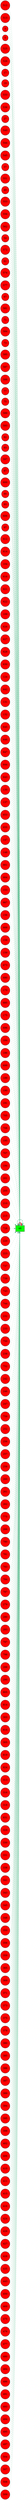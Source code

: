 digraph G{
rankdir=LR;
512 [style=filled, shape=circle, fillcolor="#fe0000", label="512"];
513 [style=filled, shape=circle, fillcolor="#fe0000", label="513"];
3 [style=filled, shape=circle, fillcolor="#fe0000", label="3"];
5 [style=filled, shape=circle, fillcolor="#fe0000", label="5"];
525 [style=filled, shape=circle, fillcolor="#fe0000", label="525"];
526 [style=filled, shape=circle, fillcolor="#fe0000", label="526"];
17 [style=filled, shape=circle, fillcolor="#fe0000", label="17"];
19 [style=filled, shape=circle, fillcolor="#fe0000", label="19"];
533 [style=filled, shape=circle, fillcolor="#fe0000", label="533"];
536 [style=filled, shape=circle, fillcolor="#fe0000", label="536"];
27 [style=filled, shape=circle, fillcolor="#fe0000", label="27"];
540 [style=filled, shape=circle, fillcolor="#fe0000", label="540"];
544 [style=filled, shape=circle, fillcolor="#fe0000", label="544"];
545 [style=filled, shape=circle, fillcolor="#fe0000", label="545"];
37 [style=filled, shape=circle, fillcolor="#fe0000", label="37"];
551 [style=filled, shape=circle, fillcolor="#fe0000", label="551"];
40 [style=filled, shape=circle, fillcolor="#fe0000", label="40"];
553 [style=filled, shape=circle, fillcolor="#fe0000", label="553"];
556 [style=filled, shape=circle, fillcolor="#fe0000", label="556"];
48 [style=filled, shape=box, fillcolor="#02fc00", label="48"];
562 [style=filled, shape=circle, fillcolor="#fe0000", label="562"];
54 [style=filled, shape=circle, fillcolor="#fe0000", label="54"];
572 [style=filled, shape=circle, fillcolor="#fe0000", label="572"];
61 [style=filled, shape=circle, fillcolor="#fe0000", label="61"];
574 [style=filled, shape=circle, fillcolor="#fe0000", label="574"];
577 [style=filled, shape=circle, fillcolor="#fe0000", label="577"];
67 [style=filled, shape=circle, fillcolor="#fe0000", label="67"];
581 [style=filled, shape=circle, fillcolor="#fe0000", label="581"];
71 [style=filled, shape=circle, fillcolor="#fe0000", label="71"];
584 [style=filled, shape=circle, fillcolor="#fe0000", label="584"];
73 [style=filled, shape=circle, fillcolor="#fe0000", label="73"];
585 [style=filled, shape=circle, fillcolor="#fe0000", label="585"];
587 [style=filled, shape=circle, fillcolor="#fe0000", label="587"];
588 [style=filled, shape=circle, fillcolor="#fe0000", label="588"];
77 [style=filled, shape=circle, fillcolor="#fe0000", label="77"];
75 [style=filled, shape=circle, fillcolor="#fe0000", label="75"];
589 [style=filled, shape=circle, fillcolor="#fe0000", label="589"];
593 [style=filled, shape=circle, fillcolor="#fe0000", label="593"];
82 [style=filled, shape=circle, fillcolor="#fe0000", label="82"];
83 [style=filled, shape=circle, fillcolor="#fe0000", label="83"];
597 [style=filled, shape=circle, fillcolor="#fe0000", label="597"];
87 [style=filled, shape=circle, fillcolor="#fe0000", label="87"];
600 [style=filled, shape=circle, fillcolor="#fe0000", label="600"];
90 [style=filled, shape=circle, fillcolor="#fe0000", label="90"];
93 [style=filled, shape=circle, fillcolor="#fe0000", label="93"];
606 [style=filled, shape=circle, fillcolor="#fe0000", label="606"];
97 [style=filled, shape=circle, fillcolor="#fe0000", label="97"];
612 [style=filled, shape=circle, fillcolor="#fe0000", label="612"];
614 [style=filled, shape=circle, fillcolor="#fe0000", label="614"];
104 [style=filled, shape=circle, fillcolor="#fe0000", label="104"];
616 [style=filled, shape=circle, fillcolor="#fe0000", label="616"];
621 [style=filled, shape=circle, fillcolor="#fe0000", label="621"];
622 [style=filled, shape=circle, fillcolor="#fe0000", label="622"];
109 [style=filled, shape=circle, fillcolor="#fe0000", label="109"];
626 [style=filled, shape=circle, fillcolor="#fe0000", label="626"];
627 [style=filled, shape=circle, fillcolor="#fe0000", label="627"];
628 [style=filled, shape=circle, fillcolor="#fe0000", label="628"];
630 [style=filled, shape=circle, fillcolor="#fe0000", label="630"];
124 [style=filled, shape=circle, fillcolor="#fe0000", label="124"];
642 [style=filled, shape=circle, fillcolor="#fe0000", label="642"];
131 [style=filled, shape=circle, fillcolor="#fe0000", label="131"];
132 [style=filled, shape=circle, fillcolor="#fe0000", label="132"];
645 [style=filled, shape=circle, fillcolor="#fe0000", label="645"];
646 [style=filled, shape=circle, fillcolor="#fe0000", label="646"];
647 [style=filled, shape=circle, fillcolor="#fe0000", label="647"];
644 [style=filled, shape=circle, fillcolor="#fe0000", label="644"];
643 [style=filled, shape=circle, fillcolor="#fe0000", label="643"];
130 [style=filled, shape=circle, fillcolor="#fe0000", label="130"];
137 [style=filled, shape=circle, fillcolor="#fe0000", label="137"];
653 [style=filled, shape=circle, fillcolor="#fe0000", label="653"];
655 [style=filled, shape=circle, fillcolor="#fe0000", label="655"];
147 [style=filled, shape=circle, fillcolor="#fe0000", label="147"];
148 [style=filled, shape=circle, fillcolor="#fe0000", label="148"];
661 [style=filled, shape=circle, fillcolor="#fe0000", label="661"];
664 [style=filled, shape=circle, fillcolor="#fe0000", label="664"];
153 [style=filled, shape=circle, fillcolor="#fe0000", label="153"];
667 [style=filled, shape=circle, fillcolor="#fe0000", label="667"];
156 [style=filled, shape=circle, fillcolor="#fe0000", label="156"];
669 [style=filled, shape=circle, fillcolor="#fe0000", label="669"];
158 [style=filled, shape=circle, fillcolor="#fe0000", label="158"];
159 [style=filled, shape=circle, fillcolor="#fe0000", label="159"];
673 [style=filled, shape=circle, fillcolor="#fe0000", label="673"];
680 [style=filled, shape=circle, fillcolor="#fe0000", label="680"];
170 [style=filled, shape=circle, fillcolor="#fe0000", label="170"];
685 [style=filled, shape=circle, fillcolor="#fe0000", label="685"];
175 [style=filled, shape=circle, fillcolor="#fe0000", label="175"];
696 [style=filled, shape=circle, fillcolor="#fe0000", label="696"];
184 [style=filled, shape=circle, fillcolor="#fe0000", label="184"];
186 [style=filled, shape=circle, fillcolor="#fe0000", label="186"];
699 [style=filled, shape=circle, fillcolor="#fe0000", label="699"];
189 [style=filled, shape=circle, fillcolor="#fe0000", label="189"];
190 [style=filled, shape=circle, fillcolor="#fe0000", label="190"];
191 [style=filled, shape=circle, fillcolor="#fe0000", label="191"];
705 [style=filled, shape=circle, fillcolor="#fe0000", label="705"];
706 [style=filled, shape=circle, fillcolor="#fe0000", label="706"];
195 [style=filled, shape=circle, fillcolor="#fe0000", label="195"];
707 [style=filled, shape=circle, fillcolor="#fe0000", label="707"];
194 [style=filled, shape=circle, fillcolor="#fe0000", label="194"];
201 [style=filled, shape=circle, fillcolor="#fe0000", label="201"];
205 [style=filled, shape=circle, fillcolor="#fe0000", label="205"];
210 [style=filled, shape=circle, fillcolor="#fe0000", label="210"];
215 [style=filled, shape=circle, fillcolor="#fe0000", label="215"];
728 [style=filled, shape=circle, fillcolor="#fe0000", label="728"];
220 [style=filled, shape=circle, fillcolor="#fe0000", label="220"];
223 [style=filled, shape=circle, fillcolor="#fe0000", label="223"];
737 [style=filled, shape=circle, fillcolor="#fe0000", label="737"];
739 [style=filled, shape=circle, fillcolor="#fe0000", label="739"];
743 [style=filled, shape=circle, fillcolor="#fe0000", label="743"];
744 [style=filled, shape=circle, fillcolor="#fe0000", label="744"];
232 [style=filled, shape=circle, fillcolor="#fe0000", label="232"];
233 [style=filled, shape=circle, fillcolor="#fe0000", label="233"];
750 [style=filled, shape=circle, fillcolor="#fe0000", label="750"];
238 [style=filled, shape=circle, fillcolor="#fe0000", label="238"];
752 [style=filled, shape=circle, fillcolor="#fe0000", label="752"];
242 [style=filled, shape=circle, fillcolor="#fe0000", label="242"];
246 [style=filled, shape=circle, fillcolor="#fe0000", label="246"];
247 [style=filled, shape=circle, fillcolor="#fe0000", label="247"];
759 [style=filled, shape=circle, fillcolor="#fe0000", label="759"];
252 [style=filled, shape=circle, fillcolor="#fe0000", label="252"];
256 [style=filled, shape=circle, fillcolor="#fe0000", label="256"];
257 [style=filled, shape=circle, fillcolor="#fe0000", label="257"];
258 [style=filled, shape=circle, fillcolor="#fe0000", label="258"];
260 [style=filled, shape=circle, fillcolor="#fe0000", label="260"];
261 [style=filled, shape=circle, fillcolor="#fe0000", label="261"];
262 [style=filled, shape=circle, fillcolor="#fe0000", label="262"];
775 [style=filled, shape=circle, fillcolor="#fe0000", label="775"];
266 [style=filled, shape=circle, fillcolor="#fe0000", label="266"];
780 [style=filled, shape=circle, fillcolor="#fe0000", label="780"];
781 [style=filled, shape=circle, fillcolor="#fe0000", label="781"];
783 [style=filled, shape=circle, fillcolor="#fe0000", label="783"];
784 [style=filled, shape=circle, fillcolor="#fe0000", label="784"];
787 [style=filled, shape=circle, fillcolor="#fe0000", label="787"];
279 [style=filled, shape=circle, fillcolor="#fe0000", label="279"];
280 [style=filled, shape=circle, fillcolor="#fe0000", label="280"];
283 [style=filled, shape=circle, fillcolor="#fe0000", label="283"];
797 [style=filled, shape=circle, fillcolor="#fe0000", label="797"];
798 [style=filled, shape=circle, fillcolor="#fe0000", label="798"];
288 [style=filled, shape=circle, fillcolor="#fe0000", label="288"];
290 [style=filled, shape=circle, fillcolor="#fe0000", label="290"];
805 [style=filled, shape=circle, fillcolor="#fe0000", label="805"];
814 [style=filled, shape=circle, fillcolor="#fe0000", label="814"];
303 [style=filled, shape=circle, fillcolor="#fe0000", label="303"];
816 [style=filled, shape=circle, fillcolor="#fe0000", label="816"];
305 [style=filled, shape=circle, fillcolor="#fe0000", label="305"];
819 [style=filled, shape=circle, fillcolor="#fe0000", label="819"];
824 [style=filled, shape=circle, fillcolor="#fe0000", label="824"];
313 [style=filled, shape=circle, fillcolor="#fe0000", label="313"];
316 [style=filled, shape=circle, fillcolor="#fe0000", label="316"];
318 [style=filled, shape=circle, fillcolor="#fe0000", label="318"];
831 [style=filled, shape=circle, fillcolor="#fe0000", label="831"];
329 [style=filled, shape=circle, fillcolor="#fe0000", label="329"];
330 [style=filled, shape=circle, fillcolor="#fe0000", label="330"];
331 [style=filled, shape=circle, fillcolor="#fe0000", label="331"];
338 [style=filled, shape=circle, fillcolor="#fe0000", label="338"];
341 [style=filled, shape=circle, fillcolor="#fe0000", label="341"];
343 [style=filled, shape=circle, fillcolor="#fe0000", label="343"];
345 [style=filled, shape=circle, fillcolor="#fe0000", label="345"];
348 [style=filled, shape=circle, fillcolor="#fe0000", label="348"];
350 [style=filled, shape=circle, fillcolor="#fe0000", label="350"];
356 [style=filled, shape=circle, fillcolor="#fe0000", label="356"];
359 [style=filled, shape=circle, fillcolor="#fe0000", label="359"];
365 [style=filled, shape=circle, fillcolor="#fe0000", label="365"];
369 [style=filled, shape=circle, fillcolor="#fe0000", label="369"];
371 [style=filled, shape=circle, fillcolor="#fe0000", label="371"];
373 [style=filled, shape=circle, fillcolor="#fe0000", label="373"];
375 [style=filled, shape=circle, fillcolor="#fe0000", label="375"];
378 [style=filled, shape=circle, fillcolor="#fe0000", label="378"];
380 [style=filled, shape=circle, fillcolor="#fe0000", label="380"];
385 [style=filled, shape=circle, fillcolor="#fe0000", label="385"];
386 [style=filled, shape=circle, fillcolor="#fe0000", label="386"];
387 [style=filled, shape=circle, fillcolor="#fe0000", label="387"];
389 [style=filled, shape=circle, fillcolor="#fe0000", label="389"];
394 [style=filled, shape=circle, fillcolor="#fe0000", label="394"];
395 [style=filled, shape=circle, fillcolor="#fe0000", label="395"];
398 [style=filled, shape=circle, fillcolor="#fe0000", label="398"];
402 [style=filled, shape=circle, fillcolor="#fe0000", label="402"];
406 [style=filled, shape=circle, fillcolor="#fe0000", label="406"];
410 [style=filled, shape=circle, fillcolor="#fe0000", label="410"];
411 [style=filled, shape=circle, fillcolor="#fe0000", label="411"];
415 [style=filled, shape=circle, fillcolor="#fe0000", label="415"];
416 [style=filled, shape=circle, fillcolor="#fe0000", label="416"];
424 [style=filled, shape=circle, fillcolor="#fe0000", label="424"];
426 [style=filled, shape=circle, fillcolor="#fe0000", label="426"];
427 [style=filled, shape=circle, fillcolor="#fe0000", label="427"];
428 [style=filled, shape=circle, fillcolor="#fe0000", label="428"];
435 [style=filled, shape=circle, fillcolor="#fe0000", label="435"];
443 [style=filled, shape=circle, fillcolor="#fe0000", label="443"];
450 [style=filled, shape=circle, fillcolor="#fe0000", label="450"];
469 [style=filled, shape=circle, fillcolor="#fe0000", label="469"];
470 [style=filled, shape=circle, fillcolor="#fe0000", label="470"];
476 [style=filled, shape=circle, fillcolor="#fe0000", label="476"];
477 [style=filled, shape=circle, fillcolor="#fe0000", label="477"];
480 [style=filled, shape=circle, fillcolor="#fe0000", label="480"];
484 [style=filled, shape=circle, fillcolor="#fe0000", label="484"];
486 [style=filled, shape=circle, fillcolor="#fe0000", label="486"];
491 [style=filled, shape=circle, fillcolor="#fe0000", label="491"];
493 [style=filled, shape=circle, fillcolor="#fe0000", label="493"];
494 [style=filled, shape=circle, fillcolor="#fe0000", label="494"];
495 [style=filled, shape=circle, fillcolor="#fe0000", label="495"];
497 [style=filled, shape=circle, fillcolor="#fe0000", label="497"];
504 [style=filled, shape=circle, fillcolor="#fe0000", label="504"];
507 [style=filled, shape=circle, fillcolor="#fe0000", label="507"];
508 [style=filled, shape=circle, fillcolor="#fe0000", label="508"];
509 [style=filled, shape=circle, fillcolor="#fe0000", label="509"];
48 -> 48 [color="#e63946",penwidth=4.00];
48 -> 48 [color="#52b788",style=dashed,penwidth=3.00];
73 -> 48 [color="#52b788",style=dashed,penwidth=0.79];
588 -> 48 [color="#52b788",style=dashed,penwidth=0.79];
647 -> 48 [color="#52b788",style=dashed,penwidth=0.79];
612 -> 48 [color="#52b788",style=dashed,penwidth=0.77];
415 -> 48 [color="#52b788",style=dashed,penwidth=0.76];
170 -> 48 [color="#52b788",style=dashed,penwidth=0.76];
132 -> 48 [color="#52b788",style=dashed,penwidth=0.75];
783 -> 48 [color="#52b788",style=dashed,penwidth=0.74];
655 -> 48 [color="#52b788",style=dashed,penwidth=0.73];
504 -> 48 [color="#52b788",style=dashed,penwidth=0.69];
562 -> 48 [color="#52b788",style=dashed,penwidth=0.68];
195 -> 48 [color="#52b788",style=dashed,penwidth=0.68];
680 -> 48 [color="#52b788",style=dashed,penwidth=0.66];
525 -> 48 [color="#52b788",style=dashed,penwidth=0.66];
661 -> 48 [color="#52b788",style=dashed,penwidth=0.66];
443 -> 48 [color="#52b788",style=dashed,penwidth=0.65];
5 -> 48 [color="#52b788",style=dashed,penwidth=0.64];
476 -> 48 [color="#52b788",style=dashed,penwidth=0.64];
556 -> 48 [color="#52b788",style=dashed,penwidth=0.64];
3 -> 48 [color="#52b788",style=dashed,penwidth=0.62];
406 -> 48 [color="#52b788",style=dashed,penwidth=0.61];
356 -> 48 [color="#52b788",style=dashed,penwidth=0.60];
664 -> 48 [color="#52b788",style=dashed,penwidth=0.60];
77 -> 48 [color="#52b788",style=dashed,penwidth=0.59];
585 -> 48 [color="#52b788",style=dashed,penwidth=0.59];
71 -> 48 [color="#52b788",style=dashed,penwidth=0.59];
572 -> 48 [color="#52b788",style=dashed,penwidth=0.59];
331 -> 48 [color="#52b788",style=dashed,penwidth=0.59];
380 -> 48 [color="#52b788",style=dashed,penwidth=0.58];
551 -> 48 [color="#52b788",style=dashed,penwidth=0.58];
387 -> 48 [color="#52b788",style=dashed,penwidth=0.58];
622 -> 48 [color="#52b788",style=dashed,penwidth=0.58];
667 -> 48 [color="#52b788",style=dashed,penwidth=0.57];
509 -> 48 [color="#52b788",style=dashed,penwidth=0.57];
493 -> 48 [color="#52b788",style=dashed,penwidth=0.57];
359 -> 48 [color="#52b788",style=dashed,penwidth=0.57];
247 -> 48 [color="#52b788",style=dashed,penwidth=0.57];
587 -> 48 [color="#52b788",style=dashed,penwidth=0.56];
512 -> 48 [color="#52b788",style=dashed,penwidth=0.56];
646 -> 48 [color="#52b788",style=dashed,penwidth=0.56];
426 -> 48 [color="#52b788",style=dashed,penwidth=0.53];
775 -> 48 [color="#52b788",style=dashed,penwidth=0.52];
707 -> 48 [color="#52b788",style=dashed,penwidth=0.52];
124 -> 48 [color="#52b788",style=dashed,penwidth=0.50];
450 -> 48 [color="#52b788",style=dashed,penwidth=0.50];
93 -> 48 [color="#52b788",style=dashed,penwidth=0.50];
540 -> 48 [color="#52b788",style=dashed,penwidth=0.50];
699 -> 48 [color="#52b788",style=dashed,penwidth=0.50];
258 -> 48 [color="#52b788",style=dashed,penwidth=0.50];
386 -> 48 [color="#52b788",style=dashed,penwidth=0.50];
371 -> 48 [color="#52b788",style=dashed,penwidth=0.50];
341 -> 48 [color="#52b788",style=dashed,penwidth=0.50];
628 -> 48 [color="#52b788",style=dashed,penwidth=0.50];
131 -> 48 [color="#52b788",style=dashed,penwidth=0.50];
653 -> 48 [color="#52b788",style=dashed,penwidth=0.50];
19 -> 48 [color="#52b788",style=dashed,penwidth=0.50];
175 -> 48 [color="#52b788",style=dashed,penwidth=0.50];
330 -> 48 [color="#52b788",style=dashed,penwidth=0.50];
673 -> 48 [color="#52b788",style=dashed,penwidth=0.50];
90 -> 48 [color="#52b788",style=dashed,penwidth=0.50];
402 -> 48 [color="#52b788",style=dashed,penwidth=0.50];
97 -> 48 [color="#52b788",style=dashed,penwidth=0.50];
497 -> 48 [color="#52b788",style=dashed,penwidth=0.50];
365 -> 48 [color="#52b788",style=dashed,penwidth=0.50];
378 -> 48 [color="#52b788",style=dashed,penwidth=0.50];
201 -> 48 [color="#52b788",style=dashed,penwidth=0.50];
246 -> 48 [color="#52b788",style=dashed,penwidth=0.50];
744 -> 48 [color="#52b788",style=dashed,penwidth=0.50];
261 -> 48 [color="#52b788",style=dashed,penwidth=0.50];
318 -> 48 [color="#52b788",style=dashed,penwidth=0.50];
470 -> 48 [color="#52b788",style=dashed,penwidth=0.50];
469 -> 48 [color="#52b788",style=dashed,penwidth=0.50];
614 -> 48 [color="#52b788",style=dashed,penwidth=0.50];
242 -> 48 [color="#52b788",style=dashed,penwidth=0.50];
428 -> 48 [color="#52b788",style=dashed,penwidth=0.50];
508 -> 48 [color="#52b788",style=dashed,penwidth=0.50];
158 -> 48 [color="#52b788",style=dashed,penwidth=0.50];
290 -> 48 [color="#52b788",style=dashed,penwidth=0.50];
316 -> 48 [color="#52b788",style=dashed,penwidth=0.50];
54 -> 48 [color="#52b788",style=dashed,penwidth=0.50];
189 -> 48 [color="#52b788",style=dashed,penwidth=0.50];
257 -> 48 [color="#52b788",style=dashed,penwidth=0.50];
303 -> 48 [color="#52b788",style=dashed,penwidth=0.50];
279 -> 48 [color="#52b788",style=dashed,penwidth=0.50];
159 -> 48 [color="#52b788",style=dashed,penwidth=0.50];
584 -> 48 [color="#52b788",style=dashed,penwidth=0.50];
395 -> 48 [color="#52b788",style=dashed,penwidth=0.50];
814 -> 48 [color="#52b788",style=dashed,penwidth=0.50];
75 -> 48 [color="#52b788",style=dashed,penwidth=0.50];
750 -> 48 [color="#52b788",style=dashed,penwidth=0.50];
389 -> 48 [color="#52b788",style=dashed,penwidth=0.50];
343 -> 48 [color="#52b788",style=dashed,penwidth=0.50];
288 -> 48 [color="#52b788",style=dashed,penwidth=0.50];
696 -> 48 [color="#52b788",style=dashed,penwidth=0.50];
645 -> 48 [color="#52b788",style=dashed,penwidth=0.50];
669 -> 48 [color="#52b788",style=dashed,penwidth=0.50];
394 -> 48 [color="#52b788",style=dashed,penwidth=0.50];
37 -> 48 [color="#52b788",style=dashed,penwidth=0.50];
819 -> 48 [color="#52b788",style=dashed,penwidth=0.50];
266 -> 48 [color="#52b788",style=dashed,penwidth=0.50];
494 -> 48 [color="#52b788",style=dashed,penwidth=0.50];
215 -> 48 [color="#52b788",style=dashed,penwidth=0.50];
262 -> 48 [color="#52b788",style=dashed,penwidth=0.50];
205 -> 48 [color="#52b788",style=dashed,penwidth=0.50];
495 -> 48 [color="#52b788",style=dashed,penwidth=0.50];
210 -> 48 [color="#52b788",style=dashed,penwidth=0.50];
533 -> 48 [color="#52b788",style=dashed,penwidth=0.50];
223 -> 48 [color="#52b788",style=dashed,penwidth=0.50];
536 -> 48 [color="#52b788",style=dashed,penwidth=0.50];
780 -> 48 [color="#52b788",style=dashed,penwidth=0.50];
743 -> 48 [color="#52b788",style=dashed,penwidth=0.50];
787 -> 48 [color="#52b788",style=dashed,penwidth=0.50];
186 -> 48 [color="#52b788",style=dashed,penwidth=0.50];
410 -> 48 [color="#52b788",style=dashed,penwidth=0.50];
348 -> 48 [color="#52b788",style=dashed,penwidth=0.50];
627 -> 48 [color="#52b788",style=dashed,penwidth=0.50];
797 -> 48 [color="#52b788",style=dashed,penwidth=0.50];
411 -> 48 [color="#52b788",style=dashed,penwidth=0.50];
424 -> 48 [color="#52b788",style=dashed,penwidth=0.50];
83 -> 48 [color="#52b788",style=dashed,penwidth=0.50];
491 -> 48 [color="#52b788",style=dashed,penwidth=0.50];
260 -> 48 [color="#52b788",style=dashed,penwidth=0.50];
369 -> 48 [color="#52b788",style=dashed,penwidth=0.50];
435 -> 48 [color="#52b788",style=dashed,penwidth=0.50];
82 -> 48 [color="#52b788",style=dashed,penwidth=0.50];
589 -> 48 [color="#52b788",style=dashed,penwidth=0.50];
577 -> 48 [color="#52b788",style=dashed,penwidth=0.50];
581 -> 48 [color="#52b788",style=dashed,penwidth=0.50];
17 -> 48 [color="#52b788",style=dashed,penwidth=0.50];
477 -> 48 [color="#52b788",style=dashed,penwidth=0.50];
345 -> 48 [color="#52b788",style=dashed,penwidth=0.50];
606 -> 48 [color="#52b788",style=dashed,penwidth=0.50];
416 -> 48 [color="#52b788",style=dashed,penwidth=0.50];
184 -> 48 [color="#52b788",style=dashed,penwidth=0.50];
148 -> 48 [color="#52b788",style=dashed,penwidth=0.50];
759 -> 48 [color="#52b788",style=dashed,penwidth=0.50];
280 -> 48 [color="#52b788",style=dashed,penwidth=0.50];
597 -> 48 [color="#52b788",style=dashed,penwidth=0.50];
147 -> 48 [color="#52b788",style=dashed,penwidth=0.50];
784 -> 48 [color="#52b788",style=dashed,penwidth=0.50];
252 -> 48 [color="#52b788",style=dashed,penwidth=0.50];
87 -> 48 [color="#52b788",style=dashed,penwidth=0.50];
484 -> 48 [color="#52b788",style=dashed,penwidth=0.50];
486 -> 48 [color="#52b788",style=dashed,penwidth=0.50];
507 -> 48 [color="#52b788",style=dashed,penwidth=0.50];
553 -> 48 [color="#52b788",style=dashed,penwidth=0.50];
338 -> 48 [color="#52b788",style=dashed,penwidth=0.50];
283 -> 48 [color="#52b788",style=dashed,penwidth=0.50];
27 -> 48 [color="#52b788",style=dashed,penwidth=0.50];
642 -> 48 [color="#52b788",style=dashed,penwidth=0.50];
256 -> 48 [color="#52b788",style=dashed,penwidth=0.50];
621 -> 48 [color="#52b788",style=dashed,penwidth=0.50];
685 -> 48 [color="#52b788",style=dashed,penwidth=0.50];
190 -> 48 [color="#52b788",style=dashed,penwidth=0.50];
329 -> 48 [color="#52b788",style=dashed,penwidth=0.50];
238 -> 48 [color="#52b788",style=dashed,penwidth=0.50];
313 -> 48 [color="#52b788",style=dashed,penwidth=0.50];
805 -> 48 [color="#52b788",style=dashed,penwidth=0.50];
831 -> 48 [color="#52b788",style=dashed,penwidth=0.50];
232 -> 48 [color="#52b788",style=dashed,penwidth=0.50];
305 -> 48 [color="#52b788",style=dashed,penwidth=0.50];
191 -> 48 [color="#52b788",style=dashed,penwidth=0.50];
427 -> 48 [color="#52b788",style=dashed,penwidth=0.50];
752 -> 48 [color="#52b788",style=dashed,penwidth=0.50];
781 -> 48 [color="#52b788",style=dashed,penwidth=0.50];
104 -> 48 [color="#52b788",style=dashed,penwidth=0.50];
824 -> 48 [color="#52b788",style=dashed,penwidth=0.50];
705 -> 48 [color="#52b788",style=dashed,penwidth=0.50];
706 -> 48 [color="#52b788",style=dashed,penwidth=0.50];
600 -> 48 [color="#52b788",style=dashed,penwidth=0.50];
644 -> 48 [color="#52b788",style=dashed,penwidth=0.50];
373 -> 48 [color="#52b788",style=dashed,penwidth=0.50];
375 -> 48 [color="#52b788",style=dashed,penwidth=0.50];
40 -> 48 [color="#52b788",style=dashed,penwidth=0.50];
630 -> 48 [color="#52b788",style=dashed,penwidth=0.50];
480 -> 48 [color="#52b788",style=dashed,penwidth=0.50];
194 -> 48 [color="#52b788",style=dashed,penwidth=0.50];
816 -> 48 [color="#52b788",style=dashed,penwidth=0.50];
526 -> 48 [color="#52b788",style=dashed,penwidth=0.50];
513 -> 48 [color="#52b788",style=dashed,penwidth=0.50];
61 -> 48 [color="#52b788",style=dashed,penwidth=0.50];
153 -> 48 [color="#52b788",style=dashed,penwidth=0.50];
616 -> 48 [color="#52b788",style=dashed,penwidth=0.50];
643 -> 48 [color="#52b788",style=dashed,penwidth=0.50];
626 -> 48 [color="#52b788",style=dashed,penwidth=0.50];
593 -> 48 [color="#52b788",style=dashed,penwidth=0.50];
737 -> 48 [color="#52b788",style=dashed,penwidth=0.50];
385 -> 48 [color="#52b788",style=dashed,penwidth=0.50];
544 -> 48 [color="#52b788",style=dashed,penwidth=0.50];
67 -> 48 [color="#52b788",style=dashed,penwidth=0.50];
398 -> 48 [color="#52b788",style=dashed,penwidth=0.50];
798 -> 48 [color="#52b788",style=dashed,penwidth=0.50];
156 -> 48 [color="#52b788",style=dashed,penwidth=0.50];
220 -> 48 [color="#52b788",style=dashed,penwidth=0.50];
574 -> 48 [color="#52b788",style=dashed,penwidth=0.50];
233 -> 48 [color="#52b788",style=dashed,penwidth=0.50];
130 -> 48 [color="#52b788",style=dashed,penwidth=0.50];
109 -> 48 [color="#52b788",style=dashed,penwidth=0.50];
350 -> 48 [color="#52b788",style=dashed,penwidth=0.50];
739 -> 48 [color="#52b788",style=dashed,penwidth=0.50];
728 -> 48 [color="#52b788",style=dashed,penwidth=0.50];
545 -> 48 [color="#52b788",style=dashed,penwidth=0.50];
137 -> 48 [color="#52b788",style=dashed,penwidth=0.50];
}